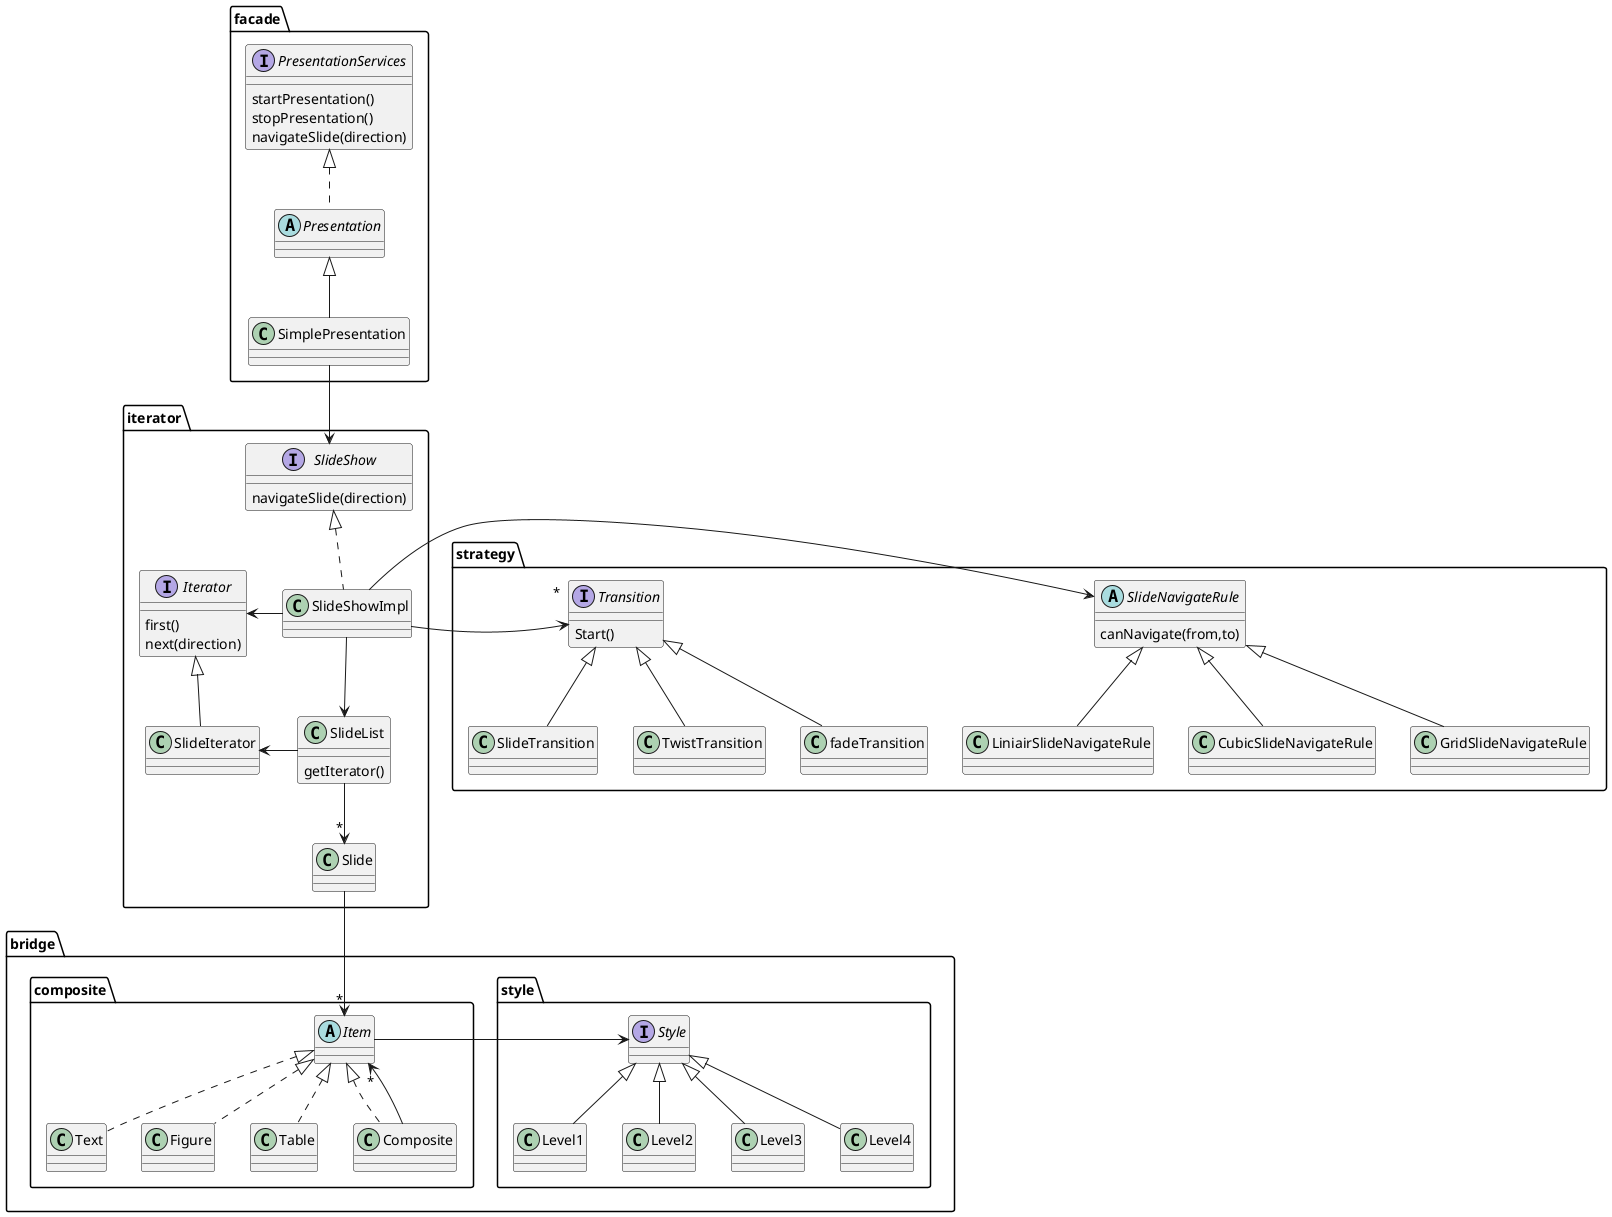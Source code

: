@startuml
package facade {

    Interface PresentationServices
    Abstract Class Presentation
    PresentationServices : startPresentation()
    PresentationServices : stopPresentation()
    PresentationServices : navigateSlide(direction)
    Presentation .up.|> PresentationServices
    SimplePresentation -up-|> Presentation
}


package bridge {

    package style {
        Interface Style
        Level1 -up-|> Style
        Level2 -up-|> Style
        Level3 -up-|> Style
        Level4 -up-|> Style

    }

    package composite {

        Abstract Class Item

        Text .up.|> Item
        Figure .up.|> Item
        Table .up.|> Item
        Composite .up.|> Item
        Composite -up-> "*" Item

        Item -right-> Style

    }

}



package iterator {

    Interface SlideShow
    Interface Iterator

    Iterator : first()
    Iterator : next(direction)



    SlideShowImpl .up.|> SlideShow
    SlideIterator -up-|> Iterator
    Slide -down-> "*" Item
    SlideShowImpl -down-> SlideList
    SlideShowImpl -left-> Iterator
    SlideList -left-> SlideIterator
    SlideList --> "*" Slide

    SlideShow : navigateSlide(direction)

    SlideList : getIterator()




}

package strategy {

    abstract class SlideNavigateRule
    SlideNavigateRule : canNavigate(from,to)
    SlideShowImpl -right-> SlideNavigateRule

    class LiniairSlideNavigateRule
    LiniairSlideNavigateRule -up-|> SlideNavigateRule 

    class CubicSlideNavigateRule
    CubicSlideNavigateRule-up-|> SlideNavigateRule 

    class GridSlideNavigateRule
    GridSlideNavigateRule-up-|> SlideNavigateRule 

    Interface Transition
    Transition : Start()

    SlideShowImpl -right-> "*" Transition

    SlideTransition -up-|> Transition
    TwistTransition -up-|> Transition
    fadeTransition -up-|> Transition



}


SimplePresentation --> SlideShow
@enduml
